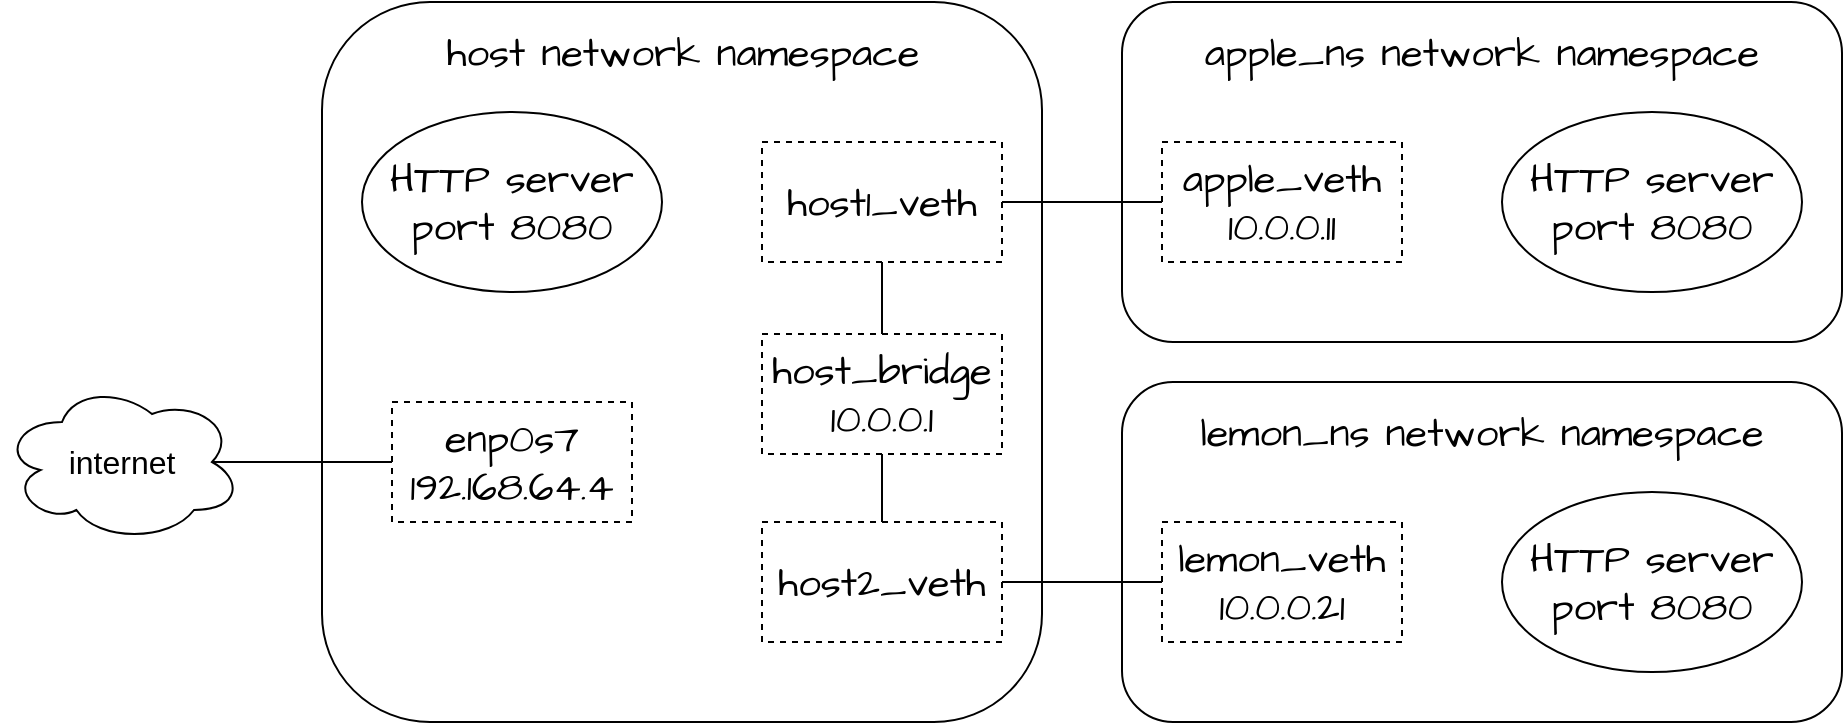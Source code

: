 <mxfile version="20.8.16" type="device"><diagram name="Page-1" id="Ox_CTvHCcLeBdn7Wp5MR"><mxGraphModel dx="1193" dy="768" grid="1" gridSize="10" guides="1" tooltips="1" connect="1" arrows="1" fold="1" page="1" pageScale="1" pageWidth="850" pageHeight="1100" math="0" shadow="0"><root><mxCell id="0"/><mxCell id="1" parent="0"/><mxCell id="szz5eIqq1VhuKYoV2oha-1" value="" style="rounded=1;whiteSpace=wrap;html=1;" parent="1" vertex="1"><mxGeometry x="240" y="200" width="360" height="360" as="geometry"/></mxCell><mxCell id="szz5eIqq1VhuKYoV2oha-2" value="host network namespace" style="text;html=1;strokeColor=none;fillColor=none;align=center;verticalAlign=middle;whiteSpace=wrap;rounded=0;fontSize=20;fontFamily=Architects Daughter;" parent="1" vertex="1"><mxGeometry x="282.5" y="210" width="275" height="30" as="geometry"/></mxCell><mxCell id="szz5eIqq1VhuKYoV2oha-3" value="HTTP server port 8080" style="ellipse;whiteSpace=wrap;html=1;hachureGap=4;fontFamily=Architects Daughter;fontSource=https%3A%2F%2Ffonts.googleapis.com%2Fcss%3Ffamily%3DArchitects%2BDaughter;fontSize=20;" parent="1" vertex="1"><mxGeometry x="260" y="255" width="150" height="90" as="geometry"/></mxCell><mxCell id="szz5eIqq1VhuKYoV2oha-4" value="" style="rounded=1;whiteSpace=wrap;html=1;" parent="1" vertex="1"><mxGeometry x="640" y="200" width="360" height="170" as="geometry"/></mxCell><mxCell id="szz5eIqq1VhuKYoV2oha-5" value="apple_ns network namespace" style="text;html=1;strokeColor=none;fillColor=none;align=center;verticalAlign=middle;whiteSpace=wrap;rounded=0;fontSize=20;fontFamily=Architects Daughter;" parent="1" vertex="1"><mxGeometry x="656.25" y="210" width="327.5" height="30" as="geometry"/></mxCell><mxCell id="szz5eIqq1VhuKYoV2oha-6" value="&lt;div&gt;host1_veth&lt;/div&gt;" style="rounded=0;whiteSpace=wrap;html=1;hachureGap=4;fontFamily=Architects Daughter;fontSource=https%3A%2F%2Ffonts.googleapis.com%2Fcss%3Ffamily%3DArchitects%2BDaughter;fontSize=20;dashed=1;strokeColor=default;" parent="1" vertex="1"><mxGeometry x="460" y="270" width="120" height="60" as="geometry"/></mxCell><mxCell id="szz5eIqq1VhuKYoV2oha-7" value="&lt;div&gt;apple_veth&lt;/div&gt;&lt;div&gt;10.0.0.11&lt;br&gt;&lt;/div&gt;" style="rounded=0;whiteSpace=wrap;html=1;hachureGap=4;fontFamily=Architects Daughter;fontSource=https%3A%2F%2Ffonts.googleapis.com%2Fcss%3Ffamily%3DArchitects%2BDaughter;fontSize=20;dashed=1;strokeColor=default;" parent="1" vertex="1"><mxGeometry x="660" y="270" width="120" height="60" as="geometry"/></mxCell><mxCell id="szz5eIqq1VhuKYoV2oha-8" value="" style="endArrow=none;html=1;rounded=0;hachureGap=4;fontFamily=Architects Daughter;fontSource=https%3A%2F%2Ffonts.googleapis.com%2Fcss%3Ffamily%3DArchitects%2BDaughter;fontSize=16;exitX=1;exitY=0.5;exitDx=0;exitDy=0;entryX=0;entryY=0.5;entryDx=0;entryDy=0;" parent="1" source="szz5eIqq1VhuKYoV2oha-6" target="szz5eIqq1VhuKYoV2oha-7" edge="1"><mxGeometry width="50" height="50" relative="1" as="geometry"><mxPoint x="620" y="380" as="sourcePoint"/><mxPoint x="670" y="330" as="targetPoint"/></mxGeometry></mxCell><mxCell id="szz5eIqq1VhuKYoV2oha-9" value="HTTP server port 8080" style="ellipse;whiteSpace=wrap;html=1;hachureGap=4;fontFamily=Architects Daughter;fontSource=https%3A%2F%2Ffonts.googleapis.com%2Fcss%3Ffamily%3DArchitects%2BDaughter;fontSize=20;" parent="1" vertex="1"><mxGeometry x="830" y="255" width="150" height="90" as="geometry"/></mxCell><mxCell id="szz5eIqq1VhuKYoV2oha-10" value="&lt;div&gt;enp0s7&lt;/div&gt;&lt;div&gt;192.168.64.4&lt;br&gt;&lt;/div&gt;" style="rounded=0;whiteSpace=wrap;html=1;hachureGap=4;fontFamily=Architects Daughter;fontSource=https%3A%2F%2Ffonts.googleapis.com%2Fcss%3Ffamily%3DArchitects%2BDaughter;fontSize=20;dashed=1;strokeColor=default;" parent="1" vertex="1"><mxGeometry x="275" y="400" width="120" height="60" as="geometry"/></mxCell><mxCell id="szz5eIqq1VhuKYoV2oha-11" value="&lt;font style=&quot;font-size: 16px;&quot;&gt;internet&lt;/font&gt;" style="ellipse;shape=cloud;whiteSpace=wrap;html=1;" parent="1" vertex="1"><mxGeometry x="80" y="390" width="120" height="80" as="geometry"/></mxCell><mxCell id="szz5eIqq1VhuKYoV2oha-12" value="" style="endArrow=none;html=1;rounded=0;exitX=0.875;exitY=0.5;exitDx=0;exitDy=0;exitPerimeter=0;entryX=0;entryY=0.5;entryDx=0;entryDy=0;" parent="1" source="szz5eIqq1VhuKYoV2oha-11" target="szz5eIqq1VhuKYoV2oha-10" edge="1"><mxGeometry width="50" height="50" relative="1" as="geometry"><mxPoint x="380" y="430" as="sourcePoint"/><mxPoint x="240" y="470" as="targetPoint"/></mxGeometry></mxCell><mxCell id="ebV6d4qh8iDSexouKTad-6" value="" style="rounded=1;whiteSpace=wrap;html=1;" vertex="1" parent="1"><mxGeometry x="640" y="390" width="360" height="170" as="geometry"/></mxCell><mxCell id="ebV6d4qh8iDSexouKTad-7" value="lemon_ns network namespace" style="text;html=1;strokeColor=none;fillColor=none;align=center;verticalAlign=middle;whiteSpace=wrap;rounded=0;fontSize=20;fontFamily=Architects Daughter;" vertex="1" parent="1"><mxGeometry x="656.25" y="400" width="327.5" height="30" as="geometry"/></mxCell><mxCell id="ebV6d4qh8iDSexouKTad-8" value="&lt;div&gt;lemon_veth&lt;/div&gt;&lt;div&gt;10.0.0.21&lt;br&gt;&lt;/div&gt;" style="rounded=0;whiteSpace=wrap;html=1;hachureGap=4;fontFamily=Architects Daughter;fontSource=https%3A%2F%2Ffonts.googleapis.com%2Fcss%3Ffamily%3DArchitects%2BDaughter;fontSize=20;dashed=1;strokeColor=default;" vertex="1" parent="1"><mxGeometry x="660" y="460" width="120" height="60" as="geometry"/></mxCell><mxCell id="ebV6d4qh8iDSexouKTad-9" value="HTTP server port 8080" style="ellipse;whiteSpace=wrap;html=1;hachureGap=4;fontFamily=Architects Daughter;fontSource=https%3A%2F%2Ffonts.googleapis.com%2Fcss%3Ffamily%3DArchitects%2BDaughter;fontSize=20;" vertex="1" parent="1"><mxGeometry x="830" y="445" width="150" height="90" as="geometry"/></mxCell><mxCell id="ebV6d4qh8iDSexouKTad-10" value="&lt;div&gt;host2_veth&lt;/div&gt;" style="rounded=0;whiteSpace=wrap;html=1;hachureGap=4;fontFamily=Architects Daughter;fontSource=https%3A%2F%2Ffonts.googleapis.com%2Fcss%3Ffamily%3DArchitects%2BDaughter;fontSize=20;dashed=1;strokeColor=default;" vertex="1" parent="1"><mxGeometry x="460" y="460" width="120" height="60" as="geometry"/></mxCell><mxCell id="ebV6d4qh8iDSexouKTad-11" value="" style="endArrow=none;html=1;rounded=0;entryX=0;entryY=0.5;entryDx=0;entryDy=0;exitX=1;exitY=0.5;exitDx=0;exitDy=0;" edge="1" parent="1" source="ebV6d4qh8iDSexouKTad-10" target="ebV6d4qh8iDSexouKTad-8"><mxGeometry width="50" height="50" relative="1" as="geometry"><mxPoint x="570" y="360" as="sourcePoint"/><mxPoint x="620" y="310" as="targetPoint"/></mxGeometry></mxCell><mxCell id="ebV6d4qh8iDSexouKTad-12" value="&lt;div&gt;host_bridge&lt;/div&gt;&lt;div&gt;10.0.0.1&lt;br&gt;&lt;/div&gt;" style="rounded=0;whiteSpace=wrap;html=1;hachureGap=4;fontFamily=Architects Daughter;fontSource=https%3A%2F%2Ffonts.googleapis.com%2Fcss%3Ffamily%3DArchitects%2BDaughter;fontSize=20;dashed=1;strokeColor=default;" vertex="1" parent="1"><mxGeometry x="460" y="366" width="120" height="60" as="geometry"/></mxCell><mxCell id="ebV6d4qh8iDSexouKTad-13" value="" style="endArrow=none;html=1;rounded=0;exitX=0.5;exitY=0;exitDx=0;exitDy=0;entryX=0.5;entryY=1;entryDx=0;entryDy=0;" edge="1" parent="1" source="ebV6d4qh8iDSexouKTad-10" target="ebV6d4qh8iDSexouKTad-12"><mxGeometry width="50" height="50" relative="1" as="geometry"><mxPoint x="590" y="500" as="sourcePoint"/><mxPoint x="490" y="650" as="targetPoint"/></mxGeometry></mxCell><mxCell id="ebV6d4qh8iDSexouKTad-14" value="" style="endArrow=none;html=1;rounded=0;exitX=0.5;exitY=0;exitDx=0;exitDy=0;entryX=0.5;entryY=1;entryDx=0;entryDy=0;" edge="1" parent="1" source="ebV6d4qh8iDSexouKTad-12" target="szz5eIqq1VhuKYoV2oha-6"><mxGeometry width="50" height="50" relative="1" as="geometry"><mxPoint x="530" y="470" as="sourcePoint"/><mxPoint x="530" y="430" as="targetPoint"/></mxGeometry></mxCell></root></mxGraphModel></diagram></mxfile>